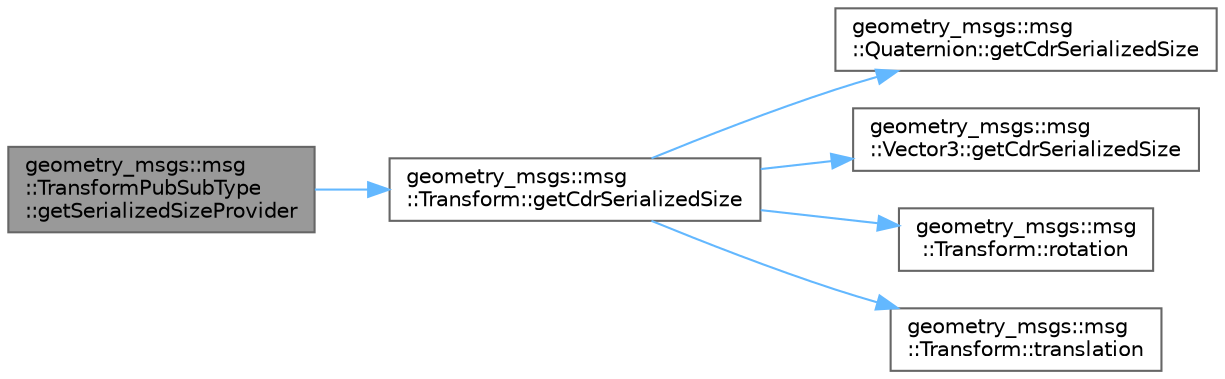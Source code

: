 digraph "geometry_msgs::msg::TransformPubSubType::getSerializedSizeProvider"
{
 // INTERACTIVE_SVG=YES
 // LATEX_PDF_SIZE
  bgcolor="transparent";
  edge [fontname=Helvetica,fontsize=10,labelfontname=Helvetica,labelfontsize=10];
  node [fontname=Helvetica,fontsize=10,shape=box,height=0.2,width=0.4];
  rankdir="LR";
  Node1 [id="Node000001",label="geometry_msgs::msg\l::TransformPubSubType\l::getSerializedSizeProvider",height=0.2,width=0.4,color="gray40", fillcolor="grey60", style="filled", fontcolor="black",tooltip=" "];
  Node1 -> Node2 [id="edge1_Node000001_Node000002",color="steelblue1",style="solid",tooltip=" "];
  Node2 [id="Node000002",label="geometry_msgs::msg\l::Transform::getCdrSerializedSize",height=0.2,width=0.4,color="grey40", fillcolor="white", style="filled",URL="$d6/d5a/classgeometry__msgs_1_1msg_1_1Transform.html#a2c265f59d89d3b05d617dc948d9c19b9",tooltip="This function returns the serialized size of a data depending on the buffer alignment."];
  Node2 -> Node3 [id="edge2_Node000002_Node000003",color="steelblue1",style="solid",tooltip=" "];
  Node3 [id="Node000003",label="geometry_msgs::msg\l::Quaternion::getCdrSerializedSize",height=0.2,width=0.4,color="grey40", fillcolor="white", style="filled",URL="$d5/de9/classgeometry__msgs_1_1msg_1_1Quaternion.html#a42b051b07b2e83df416c8ebfc76a306c",tooltip="This function returns the serialized size of a data depending on the buffer alignment."];
  Node2 -> Node4 [id="edge3_Node000002_Node000004",color="steelblue1",style="solid",tooltip=" "];
  Node4 [id="Node000004",label="geometry_msgs::msg\l::Vector3::getCdrSerializedSize",height=0.2,width=0.4,color="grey40", fillcolor="white", style="filled",URL="$df/d66/classgeometry__msgs_1_1msg_1_1Vector3.html#a3f4f6b078e23dd8bbd3a400a1c8a6209",tooltip="This function returns the serialized size of a data depending on the buffer alignment."];
  Node2 -> Node5 [id="edge4_Node000002_Node000005",color="steelblue1",style="solid",tooltip=" "];
  Node5 [id="Node000005",label="geometry_msgs::msg\l::Transform::rotation",height=0.2,width=0.4,color="grey40", fillcolor="white", style="filled",URL="$d6/d5a/classgeometry__msgs_1_1msg_1_1Transform.html#a9a1459664ad7860be84baf60265516bc",tooltip="This function copies the value in member rotation"];
  Node2 -> Node6 [id="edge5_Node000002_Node000006",color="steelblue1",style="solid",tooltip=" "];
  Node6 [id="Node000006",label="geometry_msgs::msg\l::Transform::translation",height=0.2,width=0.4,color="grey40", fillcolor="white", style="filled",URL="$d6/d5a/classgeometry__msgs_1_1msg_1_1Transform.html#a6edb54feae3a094afdb701e1fd3c1fd1",tooltip="This function copies the value in member translation"];
}
